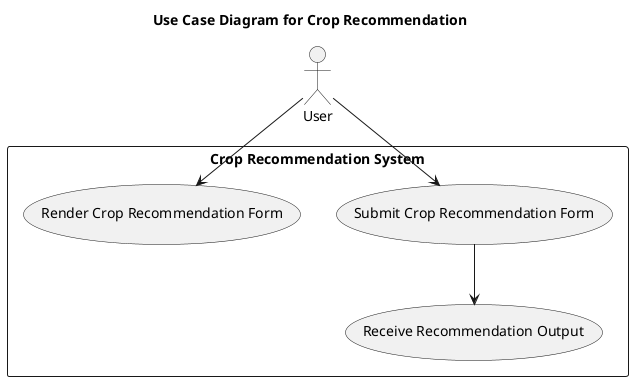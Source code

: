 @startuml Crop Recommendation
title Use Case Diagram for Crop Recommendation

actor User as U
rectangle "Crop Recommendation System" {
    usecase "Submit Crop Recommendation Form" as Submit
    usecase "Render Crop Recommendation Form" as Render
    usecase "Receive Recommendation Output" as Receive
    U --> Render
    U --> Submit
    Submit --> Receive
}
@enduml